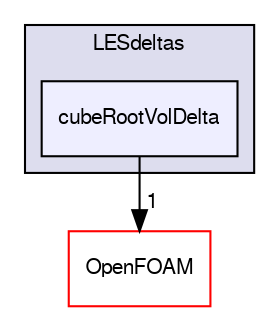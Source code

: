 digraph "src/turbulenceModels/LES/LESdeltas/cubeRootVolDelta" {
  bgcolor=transparent;
  compound=true
  node [ fontsize="10", fontname="FreeSans"];
  edge [ labelfontsize="10", labelfontname="FreeSans"];
  subgraph clusterdir_22bb9caa1867e8b8c43891e0cfbff36a {
    graph [ bgcolor="#ddddee", pencolor="black", label="LESdeltas" fontname="FreeSans", fontsize="10", URL="dir_22bb9caa1867e8b8c43891e0cfbff36a.html"]
  dir_f9f69e235bbcef29184b333530ff171e [shape=box, label="cubeRootVolDelta", style="filled", fillcolor="#eeeeff", pencolor="black", URL="dir_f9f69e235bbcef29184b333530ff171e.html"];
  }
  dir_c5473ff19b20e6ec4dfe5c310b3778a8 [shape=box label="OpenFOAM" color="red" URL="dir_c5473ff19b20e6ec4dfe5c310b3778a8.html"];
  dir_f9f69e235bbcef29184b333530ff171e->dir_c5473ff19b20e6ec4dfe5c310b3778a8 [headlabel="1", labeldistance=1.5 headhref="dir_003018_001732.html"];
}
